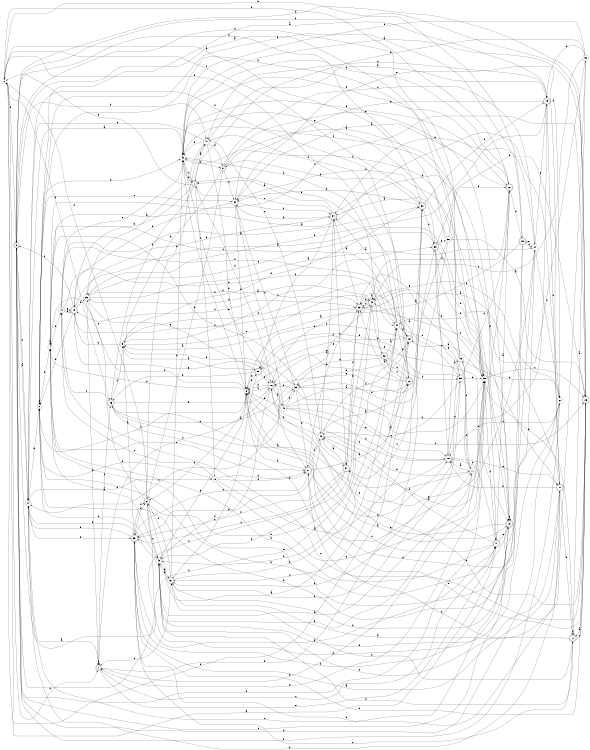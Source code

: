 digraph n44_3 {
__start0 [label="" shape="none"];

rankdir=LR;
size="8,5";

s0 [style="filled", color="black", fillcolor="white" shape="circle", label="0"];
s1 [style="rounded,filled", color="black", fillcolor="white" shape="doublecircle", label="1"];
s2 [style="filled", color="black", fillcolor="white" shape="circle", label="2"];
s3 [style="rounded,filled", color="black", fillcolor="white" shape="doublecircle", label="3"];
s4 [style="filled", color="black", fillcolor="white" shape="circle", label="4"];
s5 [style="filled", color="black", fillcolor="white" shape="circle", label="5"];
s6 [style="rounded,filled", color="black", fillcolor="white" shape="doublecircle", label="6"];
s7 [style="rounded,filled", color="black", fillcolor="white" shape="doublecircle", label="7"];
s8 [style="rounded,filled", color="black", fillcolor="white" shape="doublecircle", label="8"];
s9 [style="filled", color="black", fillcolor="white" shape="circle", label="9"];
s10 [style="filled", color="black", fillcolor="white" shape="circle", label="10"];
s11 [style="filled", color="black", fillcolor="white" shape="circle", label="11"];
s12 [style="filled", color="black", fillcolor="white" shape="circle", label="12"];
s13 [style="rounded,filled", color="black", fillcolor="white" shape="doublecircle", label="13"];
s14 [style="filled", color="black", fillcolor="white" shape="circle", label="14"];
s15 [style="rounded,filled", color="black", fillcolor="white" shape="doublecircle", label="15"];
s16 [style="rounded,filled", color="black", fillcolor="white" shape="doublecircle", label="16"];
s17 [style="rounded,filled", color="black", fillcolor="white" shape="doublecircle", label="17"];
s18 [style="rounded,filled", color="black", fillcolor="white" shape="doublecircle", label="18"];
s19 [style="rounded,filled", color="black", fillcolor="white" shape="doublecircle", label="19"];
s20 [style="rounded,filled", color="black", fillcolor="white" shape="doublecircle", label="20"];
s21 [style="rounded,filled", color="black", fillcolor="white" shape="doublecircle", label="21"];
s22 [style="rounded,filled", color="black", fillcolor="white" shape="doublecircle", label="22"];
s23 [style="rounded,filled", color="black", fillcolor="white" shape="doublecircle", label="23"];
s24 [style="filled", color="black", fillcolor="white" shape="circle", label="24"];
s25 [style="filled", color="black", fillcolor="white" shape="circle", label="25"];
s26 [style="rounded,filled", color="black", fillcolor="white" shape="doublecircle", label="26"];
s27 [style="rounded,filled", color="black", fillcolor="white" shape="doublecircle", label="27"];
s28 [style="rounded,filled", color="black", fillcolor="white" shape="doublecircle", label="28"];
s29 [style="rounded,filled", color="black", fillcolor="white" shape="doublecircle", label="29"];
s30 [style="rounded,filled", color="black", fillcolor="white" shape="doublecircle", label="30"];
s31 [style="filled", color="black", fillcolor="white" shape="circle", label="31"];
s32 [style="rounded,filled", color="black", fillcolor="white" shape="doublecircle", label="32"];
s33 [style="filled", color="black", fillcolor="white" shape="circle", label="33"];
s34 [style="rounded,filled", color="black", fillcolor="white" shape="doublecircle", label="34"];
s35 [style="filled", color="black", fillcolor="white" shape="circle", label="35"];
s36 [style="filled", color="black", fillcolor="white" shape="circle", label="36"];
s37 [style="rounded,filled", color="black", fillcolor="white" shape="doublecircle", label="37"];
s38 [style="rounded,filled", color="black", fillcolor="white" shape="doublecircle", label="38"];
s39 [style="filled", color="black", fillcolor="white" shape="circle", label="39"];
s40 [style="filled", color="black", fillcolor="white" shape="circle", label="40"];
s41 [style="rounded,filled", color="black", fillcolor="white" shape="doublecircle", label="41"];
s42 [style="filled", color="black", fillcolor="white" shape="circle", label="42"];
s43 [style="filled", color="black", fillcolor="white" shape="circle", label="43"];
s44 [style="filled", color="black", fillcolor="white" shape="circle", label="44"];
s45 [style="rounded,filled", color="black", fillcolor="white" shape="doublecircle", label="45"];
s46 [style="filled", color="black", fillcolor="white" shape="circle", label="46"];
s47 [style="filled", color="black", fillcolor="white" shape="circle", label="47"];
s48 [style="filled", color="black", fillcolor="white" shape="circle", label="48"];
s49 [style="filled", color="black", fillcolor="white" shape="circle", label="49"];
s50 [style="filled", color="black", fillcolor="white" shape="circle", label="50"];
s51 [style="filled", color="black", fillcolor="white" shape="circle", label="51"];
s52 [style="rounded,filled", color="black", fillcolor="white" shape="doublecircle", label="52"];
s53 [style="rounded,filled", color="black", fillcolor="white" shape="doublecircle", label="53"];
s54 [style="filled", color="black", fillcolor="white" shape="circle", label="54"];
s0 -> s41 [label="a"];
s0 -> s22 [label="b"];
s0 -> s30 [label="c"];
s0 -> s7 [label="d"];
s0 -> s3 [label="e"];
s0 -> s45 [label="f"];
s1 -> s47 [label="a"];
s1 -> s18 [label="b"];
s1 -> s12 [label="c"];
s1 -> s16 [label="d"];
s1 -> s0 [label="e"];
s1 -> s45 [label="f"];
s2 -> s19 [label="a"];
s2 -> s4 [label="b"];
s2 -> s2 [label="c"];
s2 -> s43 [label="d"];
s2 -> s54 [label="e"];
s2 -> s9 [label="f"];
s3 -> s14 [label="a"];
s3 -> s47 [label="b"];
s3 -> s42 [label="c"];
s3 -> s31 [label="d"];
s3 -> s25 [label="e"];
s3 -> s26 [label="f"];
s4 -> s49 [label="a"];
s4 -> s4 [label="b"];
s4 -> s26 [label="c"];
s4 -> s37 [label="d"];
s4 -> s27 [label="e"];
s4 -> s10 [label="f"];
s5 -> s53 [label="a"];
s5 -> s18 [label="b"];
s5 -> s38 [label="c"];
s5 -> s30 [label="d"];
s5 -> s42 [label="e"];
s5 -> s44 [label="f"];
s6 -> s44 [label="a"];
s6 -> s44 [label="b"];
s6 -> s49 [label="c"];
s6 -> s47 [label="d"];
s6 -> s4 [label="e"];
s6 -> s0 [label="f"];
s7 -> s14 [label="a"];
s7 -> s38 [label="b"];
s7 -> s41 [label="c"];
s7 -> s7 [label="d"];
s7 -> s41 [label="e"];
s7 -> s45 [label="f"];
s8 -> s6 [label="a"];
s8 -> s25 [label="b"];
s8 -> s24 [label="c"];
s8 -> s5 [label="d"];
s8 -> s13 [label="e"];
s8 -> s54 [label="f"];
s9 -> s13 [label="a"];
s9 -> s4 [label="b"];
s9 -> s6 [label="c"];
s9 -> s39 [label="d"];
s9 -> s52 [label="e"];
s9 -> s43 [label="f"];
s10 -> s30 [label="a"];
s10 -> s44 [label="b"];
s10 -> s43 [label="c"];
s10 -> s18 [label="d"];
s10 -> s18 [label="e"];
s10 -> s28 [label="f"];
s11 -> s15 [label="a"];
s11 -> s49 [label="b"];
s11 -> s46 [label="c"];
s11 -> s25 [label="d"];
s11 -> s42 [label="e"];
s11 -> s9 [label="f"];
s12 -> s30 [label="a"];
s12 -> s2 [label="b"];
s12 -> s10 [label="c"];
s12 -> s27 [label="d"];
s12 -> s25 [label="e"];
s12 -> s27 [label="f"];
s13 -> s43 [label="a"];
s13 -> s2 [label="b"];
s13 -> s3 [label="c"];
s13 -> s13 [label="d"];
s13 -> s16 [label="e"];
s13 -> s53 [label="f"];
s14 -> s43 [label="a"];
s14 -> s53 [label="b"];
s14 -> s13 [label="c"];
s14 -> s12 [label="d"];
s14 -> s2 [label="e"];
s14 -> s3 [label="f"];
s15 -> s45 [label="a"];
s15 -> s16 [label="b"];
s15 -> s35 [label="c"];
s15 -> s41 [label="d"];
s15 -> s17 [label="e"];
s15 -> s46 [label="f"];
s16 -> s40 [label="a"];
s16 -> s9 [label="b"];
s16 -> s7 [label="c"];
s16 -> s9 [label="d"];
s16 -> s43 [label="e"];
s16 -> s49 [label="f"];
s17 -> s23 [label="a"];
s17 -> s53 [label="b"];
s17 -> s49 [label="c"];
s17 -> s14 [label="d"];
s17 -> s21 [label="e"];
s17 -> s15 [label="f"];
s18 -> s25 [label="a"];
s18 -> s39 [label="b"];
s18 -> s23 [label="c"];
s18 -> s2 [label="d"];
s18 -> s27 [label="e"];
s18 -> s3 [label="f"];
s19 -> s47 [label="a"];
s19 -> s17 [label="b"];
s19 -> s47 [label="c"];
s19 -> s31 [label="d"];
s19 -> s54 [label="e"];
s19 -> s39 [label="f"];
s20 -> s23 [label="a"];
s20 -> s1 [label="b"];
s20 -> s32 [label="c"];
s20 -> s0 [label="d"];
s20 -> s9 [label="e"];
s20 -> s14 [label="f"];
s21 -> s50 [label="a"];
s21 -> s51 [label="b"];
s21 -> s26 [label="c"];
s21 -> s27 [label="d"];
s21 -> s25 [label="e"];
s21 -> s21 [label="f"];
s22 -> s54 [label="a"];
s22 -> s43 [label="b"];
s22 -> s37 [label="c"];
s22 -> s29 [label="d"];
s22 -> s43 [label="e"];
s22 -> s42 [label="f"];
s23 -> s34 [label="a"];
s23 -> s16 [label="b"];
s23 -> s17 [label="c"];
s23 -> s37 [label="d"];
s23 -> s42 [label="e"];
s23 -> s18 [label="f"];
s24 -> s48 [label="a"];
s24 -> s34 [label="b"];
s24 -> s31 [label="c"];
s24 -> s2 [label="d"];
s24 -> s29 [label="e"];
s24 -> s19 [label="f"];
s25 -> s28 [label="a"];
s25 -> s2 [label="b"];
s25 -> s26 [label="c"];
s25 -> s7 [label="d"];
s25 -> s7 [label="e"];
s25 -> s41 [label="f"];
s26 -> s21 [label="a"];
s26 -> s53 [label="b"];
s26 -> s10 [label="c"];
s26 -> s3 [label="d"];
s26 -> s27 [label="e"];
s26 -> s38 [label="f"];
s27 -> s20 [label="a"];
s27 -> s15 [label="b"];
s27 -> s53 [label="c"];
s27 -> s9 [label="d"];
s27 -> s23 [label="e"];
s27 -> s48 [label="f"];
s28 -> s30 [label="a"];
s28 -> s9 [label="b"];
s28 -> s51 [label="c"];
s28 -> s52 [label="d"];
s28 -> s49 [label="e"];
s28 -> s47 [label="f"];
s29 -> s5 [label="a"];
s29 -> s0 [label="b"];
s29 -> s24 [label="c"];
s29 -> s6 [label="d"];
s29 -> s4 [label="e"];
s29 -> s2 [label="f"];
s30 -> s0 [label="a"];
s30 -> s54 [label="b"];
s30 -> s38 [label="c"];
s30 -> s19 [label="d"];
s30 -> s16 [label="e"];
s30 -> s8 [label="f"];
s31 -> s4 [label="a"];
s31 -> s42 [label="b"];
s31 -> s15 [label="c"];
s31 -> s9 [label="d"];
s31 -> s49 [label="e"];
s31 -> s3 [label="f"];
s32 -> s44 [label="a"];
s32 -> s43 [label="b"];
s32 -> s20 [label="c"];
s32 -> s33 [label="d"];
s32 -> s16 [label="e"];
s32 -> s35 [label="f"];
s33 -> s25 [label="a"];
s33 -> s19 [label="b"];
s33 -> s14 [label="c"];
s33 -> s16 [label="d"];
s33 -> s27 [label="e"];
s33 -> s5 [label="f"];
s34 -> s1 [label="a"];
s34 -> s54 [label="b"];
s34 -> s37 [label="c"];
s34 -> s13 [label="d"];
s34 -> s1 [label="e"];
s34 -> s52 [label="f"];
s35 -> s23 [label="a"];
s35 -> s22 [label="b"];
s35 -> s48 [label="c"];
s35 -> s25 [label="d"];
s35 -> s52 [label="e"];
s35 -> s51 [label="f"];
s36 -> s26 [label="a"];
s36 -> s22 [label="b"];
s36 -> s37 [label="c"];
s36 -> s33 [label="d"];
s36 -> s43 [label="e"];
s36 -> s3 [label="f"];
s37 -> s48 [label="a"];
s37 -> s26 [label="b"];
s37 -> s53 [label="c"];
s37 -> s49 [label="d"];
s37 -> s23 [label="e"];
s37 -> s53 [label="f"];
s38 -> s34 [label="a"];
s38 -> s36 [label="b"];
s38 -> s15 [label="c"];
s38 -> s25 [label="d"];
s38 -> s35 [label="e"];
s38 -> s25 [label="f"];
s39 -> s24 [label="a"];
s39 -> s7 [label="b"];
s39 -> s38 [label="c"];
s39 -> s34 [label="d"];
s39 -> s52 [label="e"];
s39 -> s23 [label="f"];
s40 -> s20 [label="a"];
s40 -> s33 [label="b"];
s40 -> s26 [label="c"];
s40 -> s9 [label="d"];
s40 -> s15 [label="e"];
s40 -> s15 [label="f"];
s41 -> s22 [label="a"];
s41 -> s4 [label="b"];
s41 -> s9 [label="c"];
s41 -> s48 [label="d"];
s41 -> s13 [label="e"];
s41 -> s54 [label="f"];
s42 -> s42 [label="a"];
s42 -> s13 [label="b"];
s42 -> s3 [label="c"];
s42 -> s39 [label="d"];
s42 -> s32 [label="e"];
s42 -> s23 [label="f"];
s43 -> s26 [label="a"];
s43 -> s8 [label="b"];
s43 -> s1 [label="c"];
s43 -> s1 [label="d"];
s43 -> s22 [label="e"];
s43 -> s25 [label="f"];
s44 -> s34 [label="a"];
s44 -> s33 [label="b"];
s44 -> s4 [label="c"];
s44 -> s28 [label="d"];
s44 -> s20 [label="e"];
s44 -> s0 [label="f"];
s45 -> s42 [label="a"];
s45 -> s33 [label="b"];
s45 -> s10 [label="c"];
s45 -> s11 [label="d"];
s45 -> s16 [label="e"];
s45 -> s5 [label="f"];
s46 -> s3 [label="a"];
s46 -> s51 [label="b"];
s46 -> s31 [label="c"];
s46 -> s11 [label="d"];
s46 -> s23 [label="e"];
s46 -> s3 [label="f"];
s47 -> s39 [label="a"];
s47 -> s9 [label="b"];
s47 -> s48 [label="c"];
s47 -> s8 [label="d"];
s47 -> s14 [label="e"];
s47 -> s43 [label="f"];
s48 -> s20 [label="a"];
s48 -> s28 [label="b"];
s48 -> s34 [label="c"];
s48 -> s11 [label="d"];
s48 -> s53 [label="e"];
s48 -> s9 [label="f"];
s49 -> s11 [label="a"];
s49 -> s14 [label="b"];
s49 -> s2 [label="c"];
s49 -> s9 [label="d"];
s49 -> s51 [label="e"];
s49 -> s21 [label="f"];
s50 -> s51 [label="a"];
s50 -> s1 [label="b"];
s50 -> s42 [label="c"];
s50 -> s43 [label="d"];
s50 -> s19 [label="e"];
s50 -> s44 [label="f"];
s51 -> s49 [label="a"];
s51 -> s24 [label="b"];
s51 -> s7 [label="c"];
s51 -> s43 [label="d"];
s51 -> s6 [label="e"];
s51 -> s28 [label="f"];
s52 -> s5 [label="a"];
s52 -> s45 [label="b"];
s52 -> s51 [label="c"];
s52 -> s9 [label="d"];
s52 -> s13 [label="e"];
s52 -> s16 [label="f"];
s53 -> s17 [label="a"];
s53 -> s41 [label="b"];
s53 -> s21 [label="c"];
s53 -> s6 [label="d"];
s53 -> s14 [label="e"];
s53 -> s6 [label="f"];
s54 -> s40 [label="a"];
s54 -> s18 [label="b"];
s54 -> s33 [label="c"];
s54 -> s9 [label="d"];
s54 -> s17 [label="e"];
s54 -> s34 [label="f"];

}